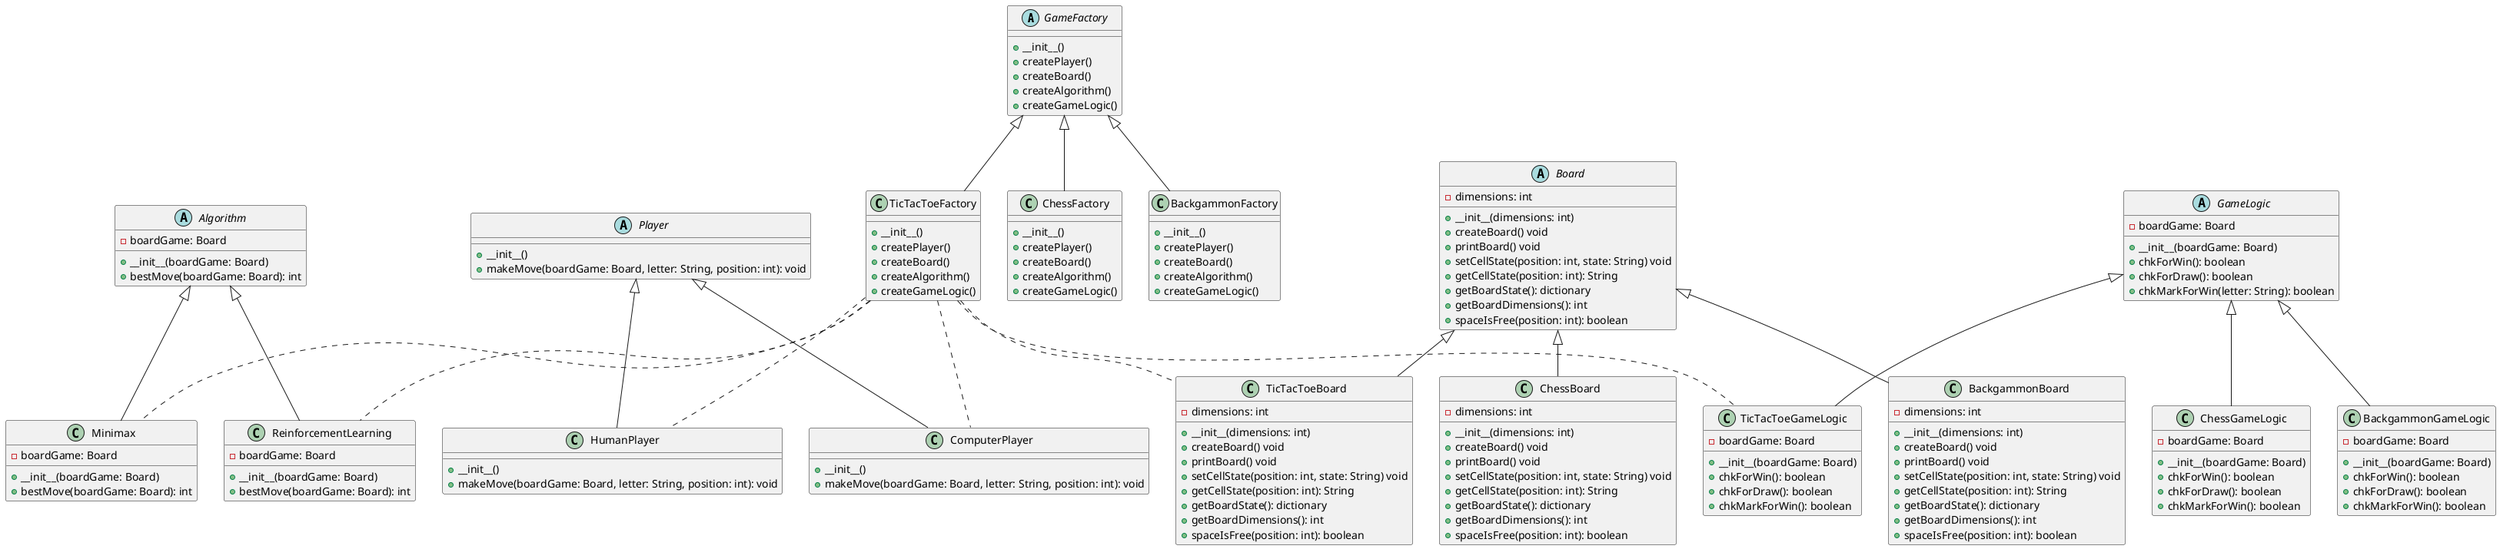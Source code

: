 
@startuml GameFactory

abstract class GameFactory {
    + __init__()
    + createPlayer()
    + createBoard()
    + createAlgorithm()
    + createGameLogic()
}

class TicTacToeFactory {
    + __init__()
    + createPlayer()
    + createBoard()
    + createAlgorithm()
    + createGameLogic()
}

class ChessFactory {
    + __init__()
    + createPlayer()
    + createBoard()
    + createAlgorithm()
    + createGameLogic()
}

class BackgammonFactory {
+ __init__()
    + createPlayer()
    + createBoard()
    + createAlgorithm()
    + createGameLogic()
}

abstract class Algorithm  {
    - boardGame: Board
    + __init__(boardGame: Board)
    + bestMove(boardGame: Board): int

}

class Minimax  {
    - boardGame: Board
    + __init__(boardGame: Board)
    + bestMove(boardGame: Board): int
}

class ReinforcementLearning  {
    - boardGame: Board
    + __init__(boardGame: Board)
    + bestMove(boardGame: Board): int
}


abstract class Board {
    - dimensions: int
    + __init__(dimensions: int)
    + createBoard() void
    + printBoard() void
    + setCellState(position: int, state: String) void
    + getCellState(position: int): String
    + getBoardState(): dictionary
    + getBoardDimensions(): int
    + spaceIsFree(position: int): boolean
}


class TicTacToeBoard {
    - dimensions: int
    + __init__(dimensions: int)
    + createBoard() void
    + printBoard() void
    + setCellState(position: int, state: String) void
    + getCellState(position: int): String
    + getBoardState(): dictionary
    + getBoardDimensions(): int
    + spaceIsFree(position: int): boolean
}

class ChessBoard {
    - dimensions: int
    + __init__(dimensions: int)
    + createBoard() void
    + printBoard() void
    + setCellState(position: int, state: String) void
    + getCellState(position: int): String
    + getBoardState(): dictionary
    + getBoardDimensions(): int
    + spaceIsFree(position: int): boolean
}

class BackgammonBoard {
    - dimensions: int
    + __init__(dimensions: int)
    + createBoard() void
    + printBoard() void
    + setCellState(position: int, state: String) void
    + getCellState(position: int): String
    + getBoardState(): dictionary
    + getBoardDimensions(): int
    + spaceIsFree(position: int): boolean
}

abstract class GameLogic {
    - boardGame: Board
    + __init__(boardGame: Board)
    + chkForWin(): boolean
    + chkForDraw(): boolean
    + chkMarkForWin(letter: String): boolean
}


class TicTacToeGameLogic {
    - boardGame: Board
    + __init__(boardGame: Board)
    + chkForWin(): boolean
    + chkForDraw(): boolean
    + chkMarkForWin(): boolean
}

class ChessGameLogic {
    - boardGame: Board
    + __init__(boardGame: Board)
    + chkForWin(): boolean
    + chkForDraw(): boolean
    + chkMarkForWin(): boolean
}

class BackgammonGameLogic {
    - boardGame: Board
    + __init__(boardGame: Board)
    + chkForWin(): boolean
    + chkForDraw(): boolean
    + chkMarkForWin(): boolean
}

abstract class Player {
    + __init__()
    + makeMove(boardGame: Board, letter: String, position: int): void   
}

class HumanPlayer {
    + __init__()
    + makeMove(boardGame: Board, letter: String, position: int): void
}

class ComputerPlayer {
    + __init__()
    + makeMove(boardGame: Board, letter: String, position: int): void
}


Board <|-- TicTacToeBoard
Board <|-- ChessBoard
Board <|-- BackgammonBoard
GameLogic <|-- TicTacToeGameLogic
GameLogic <|-- ChessGameLogic
GameLogic <|-- BackgammonGameLogic
Algorithm <|-- Minimax
Algorithm <|-- ReinforcementLearning
Player <|-- HumanPlayer
Player <|-- ComputerPlayer
GameFactory <|-- TicTacToeFactory
TicTacToeFactory .. TicTacToeBoard
TicTacToeFactory .. TicTacToeGameLogic
TicTacToeFactory .. Minimax
TicTacToeFactory .. ReinforcementLearning
TicTacToeFactory .. HumanPlayer
TicTacToeFactory .. ComputerPlayer
GameFactory <|-- ChessFactory
GameFactory <|-- BackgammonFactory
@enduml

